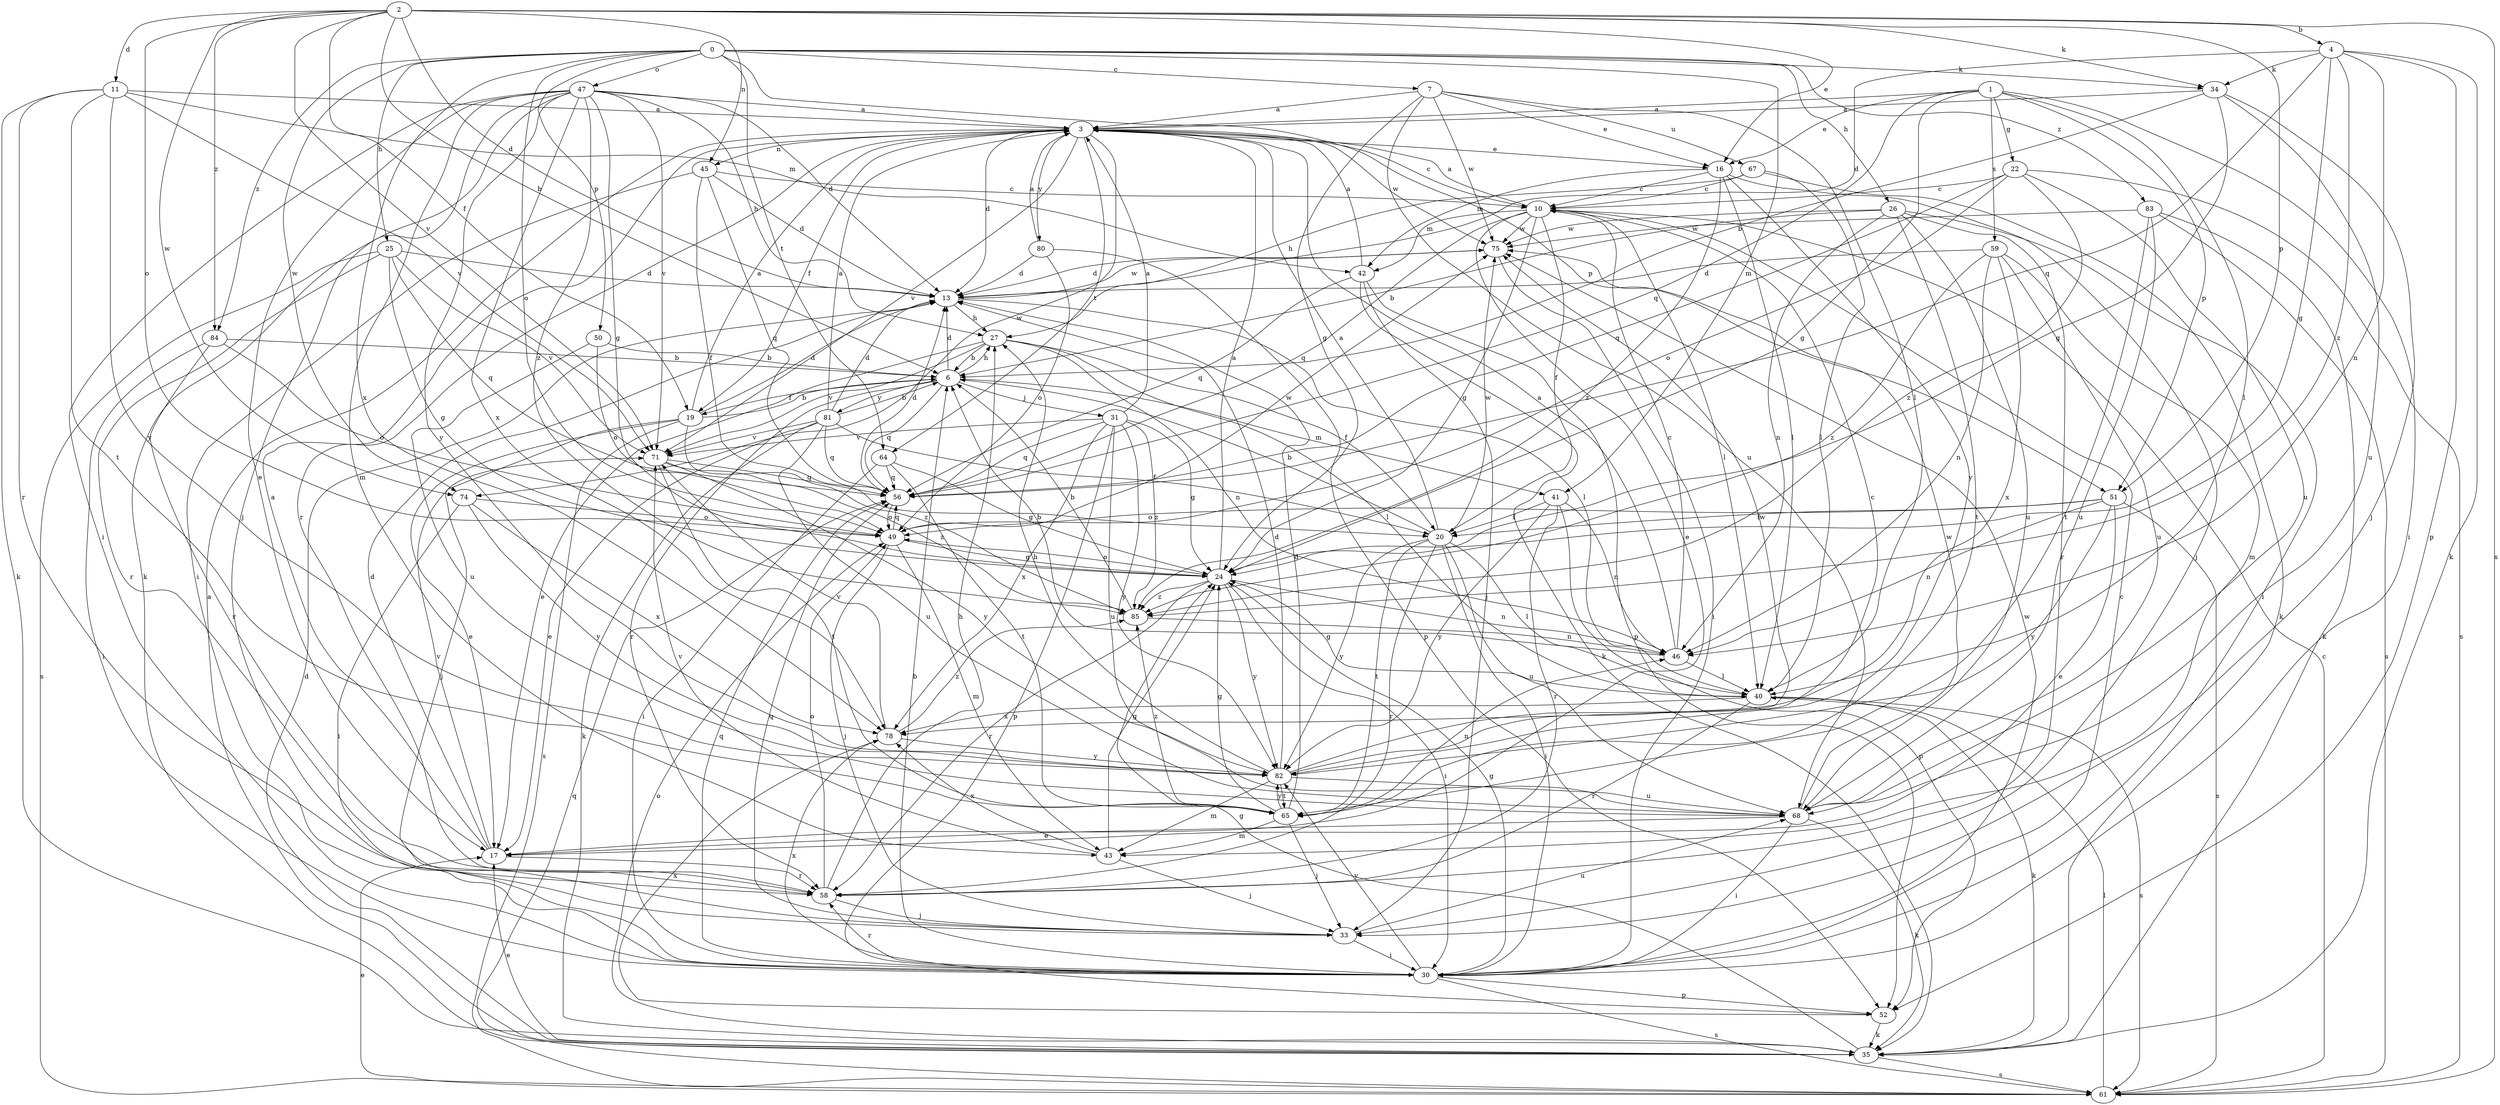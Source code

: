 strict digraph  {
0;
1;
2;
3;
4;
6;
7;
10;
11;
13;
16;
17;
19;
20;
22;
24;
25;
26;
27;
30;
31;
33;
34;
35;
40;
41;
42;
43;
45;
46;
47;
49;
50;
51;
52;
56;
58;
59;
61;
64;
65;
67;
68;
71;
74;
75;
78;
80;
81;
82;
83;
84;
85;
0 -> 7  [label=c];
0 -> 25  [label=h];
0 -> 26  [label=h];
0 -> 34  [label=k];
0 -> 41  [label=m];
0 -> 47  [label=o];
0 -> 49  [label=o];
0 -> 50  [label=p];
0 -> 51  [label=p];
0 -> 64  [label=t];
0 -> 74  [label=w];
0 -> 78  [label=x];
0 -> 83  [label=z];
0 -> 84  [label=z];
1 -> 3  [label=a];
1 -> 16  [label=e];
1 -> 22  [label=g];
1 -> 24  [label=g];
1 -> 30  [label=i];
1 -> 40  [label=l];
1 -> 51  [label=p];
1 -> 56  [label=q];
1 -> 59  [label=s];
2 -> 4  [label=b];
2 -> 6  [label=b];
2 -> 11  [label=d];
2 -> 13  [label=d];
2 -> 16  [label=e];
2 -> 19  [label=f];
2 -> 34  [label=k];
2 -> 45  [label=n];
2 -> 49  [label=o];
2 -> 51  [label=p];
2 -> 61  [label=s];
2 -> 71  [label=v];
2 -> 74  [label=w];
2 -> 84  [label=z];
3 -> 10  [label=c];
3 -> 13  [label=d];
3 -> 16  [label=e];
3 -> 19  [label=f];
3 -> 45  [label=n];
3 -> 58  [label=r];
3 -> 64  [label=t];
3 -> 71  [label=v];
3 -> 74  [label=w];
3 -> 75  [label=w];
3 -> 80  [label=y];
4 -> 13  [label=d];
4 -> 24  [label=g];
4 -> 34  [label=k];
4 -> 35  [label=k];
4 -> 46  [label=n];
4 -> 52  [label=p];
4 -> 56  [label=q];
4 -> 85  [label=z];
6 -> 13  [label=d];
6 -> 19  [label=f];
6 -> 27  [label=h];
6 -> 31  [label=j];
6 -> 41  [label=m];
6 -> 56  [label=q];
6 -> 58  [label=r];
6 -> 81  [label=y];
7 -> 3  [label=a];
7 -> 16  [label=e];
7 -> 24  [label=g];
7 -> 40  [label=l];
7 -> 67  [label=u];
7 -> 68  [label=u];
7 -> 75  [label=w];
10 -> 3  [label=a];
10 -> 17  [label=e];
10 -> 20  [label=f];
10 -> 24  [label=g];
10 -> 40  [label=l];
10 -> 42  [label=m];
10 -> 56  [label=q];
10 -> 75  [label=w];
11 -> 3  [label=a];
11 -> 35  [label=k];
11 -> 42  [label=m];
11 -> 58  [label=r];
11 -> 65  [label=t];
11 -> 71  [label=v];
11 -> 82  [label=y];
13 -> 27  [label=h];
13 -> 40  [label=l];
13 -> 75  [label=w];
16 -> 10  [label=c];
16 -> 33  [label=j];
16 -> 40  [label=l];
16 -> 42  [label=m];
16 -> 82  [label=y];
16 -> 85  [label=z];
17 -> 3  [label=a];
17 -> 13  [label=d];
17 -> 58  [label=r];
17 -> 71  [label=v];
19 -> 3  [label=a];
19 -> 6  [label=b];
19 -> 13  [label=d];
19 -> 17  [label=e];
19 -> 33  [label=j];
19 -> 61  [label=s];
19 -> 85  [label=z];
20 -> 3  [label=a];
20 -> 6  [label=b];
20 -> 30  [label=i];
20 -> 40  [label=l];
20 -> 58  [label=r];
20 -> 65  [label=t];
20 -> 68  [label=u];
20 -> 75  [label=w];
20 -> 82  [label=y];
22 -> 10  [label=c];
22 -> 49  [label=o];
22 -> 56  [label=q];
22 -> 61  [label=s];
22 -> 68  [label=u];
22 -> 85  [label=z];
24 -> 3  [label=a];
24 -> 30  [label=i];
24 -> 46  [label=n];
24 -> 49  [label=o];
24 -> 58  [label=r];
24 -> 82  [label=y];
24 -> 85  [label=z];
25 -> 13  [label=d];
25 -> 24  [label=g];
25 -> 56  [label=q];
25 -> 58  [label=r];
25 -> 61  [label=s];
25 -> 71  [label=v];
26 -> 6  [label=b];
26 -> 30  [label=i];
26 -> 46  [label=n];
26 -> 58  [label=r];
26 -> 65  [label=t];
26 -> 68  [label=u];
26 -> 75  [label=w];
27 -> 6  [label=b];
27 -> 17  [label=e];
27 -> 20  [label=f];
27 -> 40  [label=l];
27 -> 46  [label=n];
27 -> 71  [label=v];
30 -> 6  [label=b];
30 -> 10  [label=c];
30 -> 24  [label=g];
30 -> 52  [label=p];
30 -> 56  [label=q];
30 -> 58  [label=r];
30 -> 61  [label=s];
30 -> 75  [label=w];
30 -> 78  [label=x];
30 -> 82  [label=y];
31 -> 3  [label=a];
31 -> 24  [label=g];
31 -> 52  [label=p];
31 -> 56  [label=q];
31 -> 68  [label=u];
31 -> 71  [label=v];
31 -> 78  [label=x];
31 -> 82  [label=y];
31 -> 85  [label=z];
33 -> 30  [label=i];
33 -> 56  [label=q];
33 -> 68  [label=u];
34 -> 3  [label=a];
34 -> 6  [label=b];
34 -> 24  [label=g];
34 -> 33  [label=j];
34 -> 68  [label=u];
35 -> 3  [label=a];
35 -> 13  [label=d];
35 -> 17  [label=e];
35 -> 24  [label=g];
35 -> 49  [label=o];
35 -> 61  [label=s];
40 -> 24  [label=g];
40 -> 35  [label=k];
40 -> 58  [label=r];
40 -> 61  [label=s];
40 -> 78  [label=x];
41 -> 20  [label=f];
41 -> 46  [label=n];
41 -> 52  [label=p];
41 -> 58  [label=r];
41 -> 82  [label=y];
42 -> 3  [label=a];
42 -> 33  [label=j];
42 -> 35  [label=k];
42 -> 52  [label=p];
42 -> 56  [label=q];
43 -> 24  [label=g];
43 -> 33  [label=j];
43 -> 71  [label=v];
43 -> 78  [label=x];
45 -> 10  [label=c];
45 -> 13  [label=d];
45 -> 20  [label=f];
45 -> 30  [label=i];
45 -> 56  [label=q];
46 -> 3  [label=a];
46 -> 6  [label=b];
46 -> 10  [label=c];
46 -> 40  [label=l];
47 -> 3  [label=a];
47 -> 13  [label=d];
47 -> 17  [label=e];
47 -> 24  [label=g];
47 -> 27  [label=h];
47 -> 30  [label=i];
47 -> 33  [label=j];
47 -> 35  [label=k];
47 -> 43  [label=m];
47 -> 71  [label=v];
47 -> 78  [label=x];
47 -> 82  [label=y];
47 -> 85  [label=z];
49 -> 24  [label=g];
49 -> 33  [label=j];
49 -> 43  [label=m];
49 -> 56  [label=q];
49 -> 75  [label=w];
50 -> 6  [label=b];
50 -> 49  [label=o];
50 -> 68  [label=u];
51 -> 17  [label=e];
51 -> 20  [label=f];
51 -> 46  [label=n];
51 -> 49  [label=o];
51 -> 61  [label=s];
51 -> 82  [label=y];
52 -> 35  [label=k];
52 -> 78  [label=x];
56 -> 13  [label=d];
56 -> 49  [label=o];
58 -> 27  [label=h];
58 -> 33  [label=j];
58 -> 49  [label=o];
59 -> 13  [label=d];
59 -> 43  [label=m];
59 -> 46  [label=n];
59 -> 68  [label=u];
59 -> 78  [label=x];
59 -> 85  [label=z];
61 -> 10  [label=c];
61 -> 17  [label=e];
61 -> 40  [label=l];
61 -> 56  [label=q];
64 -> 24  [label=g];
64 -> 30  [label=i];
64 -> 56  [label=q];
64 -> 65  [label=t];
65 -> 13  [label=d];
65 -> 24  [label=g];
65 -> 33  [label=j];
65 -> 43  [label=m];
65 -> 46  [label=n];
65 -> 82  [label=y];
65 -> 85  [label=z];
67 -> 10  [label=c];
67 -> 27  [label=h];
67 -> 35  [label=k];
67 -> 40  [label=l];
68 -> 17  [label=e];
68 -> 30  [label=i];
68 -> 35  [label=k];
68 -> 75  [label=w];
71 -> 56  [label=q];
71 -> 65  [label=t];
71 -> 82  [label=y];
71 -> 85  [label=z];
74 -> 30  [label=i];
74 -> 49  [label=o];
74 -> 78  [label=x];
74 -> 82  [label=y];
75 -> 13  [label=d];
75 -> 30  [label=i];
78 -> 71  [label=v];
78 -> 82  [label=y];
78 -> 85  [label=z];
80 -> 3  [label=a];
80 -> 13  [label=d];
80 -> 49  [label=o];
80 -> 52  [label=p];
81 -> 3  [label=a];
81 -> 6  [label=b];
81 -> 13  [label=d];
81 -> 17  [label=e];
81 -> 20  [label=f];
81 -> 35  [label=k];
81 -> 56  [label=q];
81 -> 68  [label=u];
81 -> 71  [label=v];
82 -> 10  [label=c];
82 -> 13  [label=d];
82 -> 27  [label=h];
82 -> 43  [label=m];
82 -> 65  [label=t];
82 -> 68  [label=u];
82 -> 75  [label=w];
83 -> 35  [label=k];
83 -> 61  [label=s];
83 -> 65  [label=t];
83 -> 68  [label=u];
83 -> 75  [label=w];
84 -> 6  [label=b];
84 -> 30  [label=i];
84 -> 49  [label=o];
84 -> 58  [label=r];
85 -> 6  [label=b];
85 -> 46  [label=n];
}
